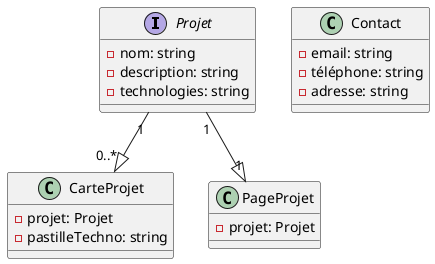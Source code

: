 @startuml

interface Projet {
  - nom: string
  - description: string
  - technologies: string
}

class CarteProjet {
  - projet: Projet
  - pastilleTechno: string
}

class PageProjet {
  - projet: Projet
}

class Contact {
  - email: string
  - téléphone: string
  - adresse: string
}

Projet "1" --|> "0..*" CarteProjet
Projet "1" --|> "1" PageProjet

@enduml
